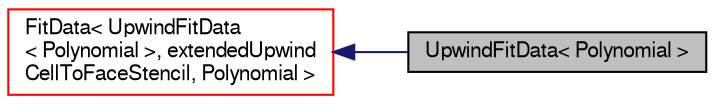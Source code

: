 digraph "UpwindFitData&lt; Polynomial &gt;"
{
  bgcolor="transparent";
  edge [fontname="FreeSans",fontsize="10",labelfontname="FreeSans",labelfontsize="10"];
  node [fontname="FreeSans",fontsize="10",shape=record];
  rankdir="LR";
  Node0 [label="UpwindFitData\< Polynomial \>",height=0.2,width=0.4,color="black", fillcolor="grey75", style="filled", fontcolor="black"];
  Node1 -> Node0 [dir="back",color="midnightblue",fontsize="10",style="solid",fontname="FreeSans"];
  Node1 [label="FitData\< UpwindFitData\l\< Polynomial \>, extendedUpwind\lCellToFaceStencil, Polynomial \>",height=0.2,width=0.4,color="red",URL="$a23170.html"];
}
